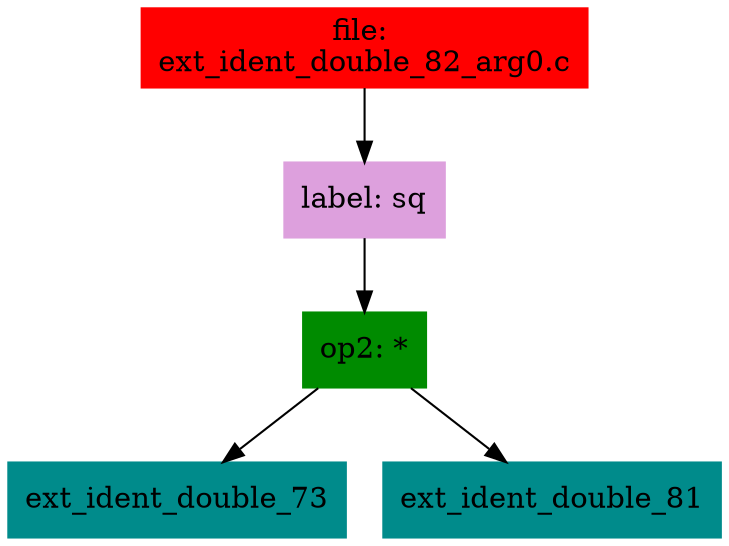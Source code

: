 digraph G {
node [shape=box]

0 [label="file: 
ext_ident_double_82_arg0.c",color=red, style=filled]
1 [label="label: sq",color=plum, style=filled]
0 -> 1
2 [label="op2: *",color=green4, style=filled]
1 -> 2
3 [label="ext_ident_double_73",color=cyan4, style=filled]
2 -> 3
293 [label="ext_ident_double_81",color=cyan4, style=filled]
2 -> 293


}

